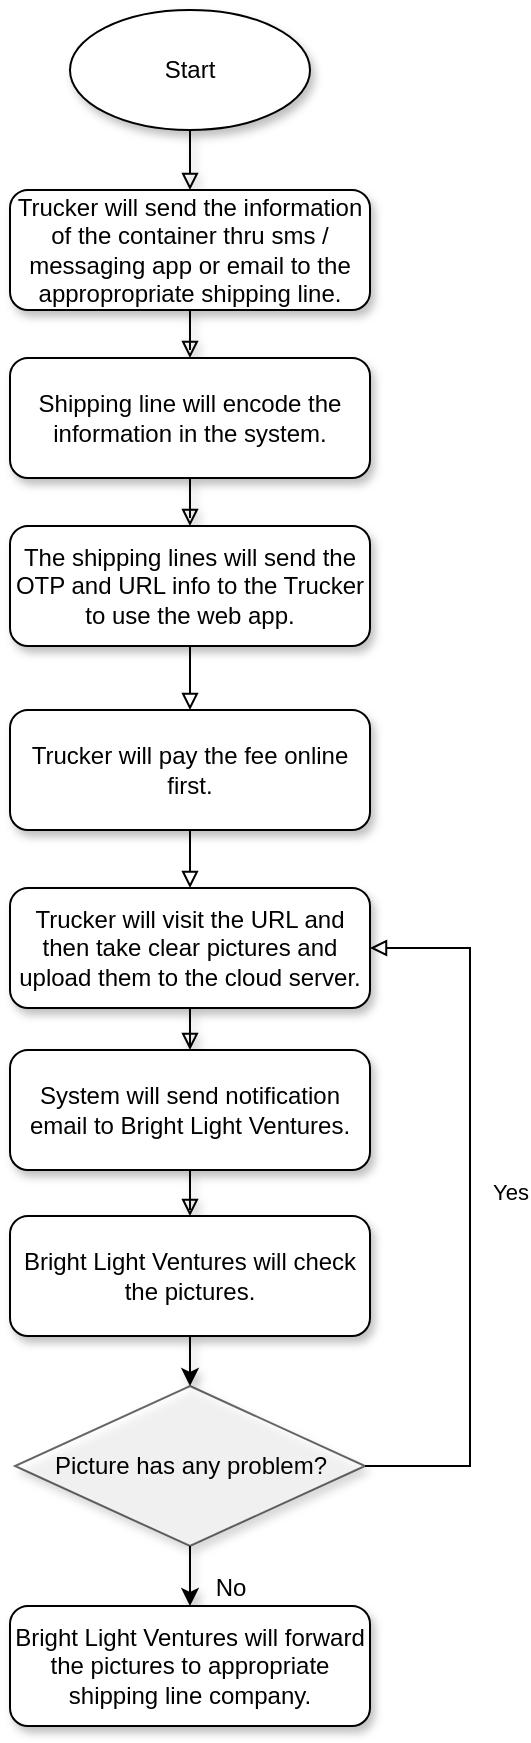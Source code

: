 <mxfile version="20.3.7" type="github">
  <diagram id="C5RBs43oDa-KdzZeNtuy" name="Page-1">
    <mxGraphModel dx="494" dy="467" grid="1" gridSize="10" guides="1" tooltips="1" connect="1" arrows="1" fold="1" page="1" pageScale="1" pageWidth="827" pageHeight="1169" math="0" shadow="0">
      <root>
        <mxCell id="WIyWlLk6GJQsqaUBKTNV-0" />
        <mxCell id="WIyWlLk6GJQsqaUBKTNV-1" parent="WIyWlLk6GJQsqaUBKTNV-0" />
        <mxCell id="rKMKvAkk2KBtUYU5qK6V-19" value="" style="edgeStyle=orthogonalEdgeStyle;rounded=0;orthogonalLoop=1;jettySize=auto;html=1;endArrow=block;endFill=0;shadow=1;" parent="WIyWlLk6GJQsqaUBKTNV-1" source="rKMKvAkk2KBtUYU5qK6V-14" target="rKMKvAkk2KBtUYU5qK6V-18" edge="1">
          <mxGeometry relative="1" as="geometry" />
        </mxCell>
        <mxCell id="rKMKvAkk2KBtUYU5qK6V-14" value="Start" style="ellipse;whiteSpace=wrap;html=1;shadow=1;" parent="WIyWlLk6GJQsqaUBKTNV-1" vertex="1">
          <mxGeometry x="160" y="60" width="120" height="60" as="geometry" />
        </mxCell>
        <mxCell id="rKMKvAkk2KBtUYU5qK6V-43" style="edgeStyle=orthogonalEdgeStyle;rounded=0;orthogonalLoop=1;jettySize=auto;html=1;entryX=0.5;entryY=0;entryDx=0;entryDy=0;endArrow=block;endFill=0;shadow=1;" parent="WIyWlLk6GJQsqaUBKTNV-1" source="rKMKvAkk2KBtUYU5qK6V-18" target="rKMKvAkk2KBtUYU5qK6V-42" edge="1">
          <mxGeometry relative="1" as="geometry" />
        </mxCell>
        <mxCell id="rKMKvAkk2KBtUYU5qK6V-18" value="Trucker will send the information of the container thru sms / messaging app or email to the appropropriate shipping line." style="whiteSpace=wrap;html=1;rounded=1;shadow=1;glass=0;sketch=0;" parent="WIyWlLk6GJQsqaUBKTNV-1" vertex="1">
          <mxGeometry x="130" y="150" width="180" height="60" as="geometry" />
        </mxCell>
        <mxCell id="rKMKvAkk2KBtUYU5qK6V-45" style="edgeStyle=orthogonalEdgeStyle;rounded=0;orthogonalLoop=1;jettySize=auto;html=1;entryX=0.5;entryY=0;entryDx=0;entryDy=0;endArrow=block;endFill=0;shadow=1;" parent="WIyWlLk6GJQsqaUBKTNV-1" source="rKMKvAkk2KBtUYU5qK6V-42" target="rKMKvAkk2KBtUYU5qK6V-44" edge="1">
          <mxGeometry relative="1" as="geometry" />
        </mxCell>
        <mxCell id="rKMKvAkk2KBtUYU5qK6V-42" value="Shipping line will encode the information in the system." style="whiteSpace=wrap;html=1;shadow=1;rounded=1;" parent="WIyWlLk6GJQsqaUBKTNV-1" vertex="1">
          <mxGeometry x="130" y="234" width="180" height="60" as="geometry" />
        </mxCell>
        <mxCell id="0WaQY0A1PO7oiTvwUsM_-3" style="edgeStyle=orthogonalEdgeStyle;rounded=0;orthogonalLoop=1;jettySize=auto;html=1;entryX=0.5;entryY=0;entryDx=0;entryDy=0;endArrow=block;endFill=0;" parent="WIyWlLk6GJQsqaUBKTNV-1" source="rKMKvAkk2KBtUYU5qK6V-44" target="0WaQY0A1PO7oiTvwUsM_-0" edge="1">
          <mxGeometry relative="1" as="geometry" />
        </mxCell>
        <mxCell id="rKMKvAkk2KBtUYU5qK6V-44" value="The shipping lines will send the OTP and URL info to the Trucker to use the web app." style="whiteSpace=wrap;html=1;shadow=1;rounded=1;" parent="WIyWlLk6GJQsqaUBKTNV-1" vertex="1">
          <mxGeometry x="130" y="318" width="180" height="60" as="geometry" />
        </mxCell>
        <mxCell id="rKMKvAkk2KBtUYU5qK6V-49" style="edgeStyle=orthogonalEdgeStyle;rounded=0;orthogonalLoop=1;jettySize=auto;html=1;entryX=0.5;entryY=0;entryDx=0;entryDy=0;shadow=1;endArrow=block;endFill=0;" parent="WIyWlLk6GJQsqaUBKTNV-1" source="rKMKvAkk2KBtUYU5qK6V-46" target="rKMKvAkk2KBtUYU5qK6V-48" edge="1">
          <mxGeometry relative="1" as="geometry" />
        </mxCell>
        <mxCell id="rKMKvAkk2KBtUYU5qK6V-46" value="Trucker will visit the URL and then take clear pictures and upload them to the cloud server." style="whiteSpace=wrap;html=1;shadow=1;rounded=1;" parent="WIyWlLk6GJQsqaUBKTNV-1" vertex="1">
          <mxGeometry x="130" y="499" width="180" height="60" as="geometry" />
        </mxCell>
        <mxCell id="rKMKvAkk2KBtUYU5qK6V-51" style="edgeStyle=orthogonalEdgeStyle;rounded=0;orthogonalLoop=1;jettySize=auto;html=1;entryX=0.5;entryY=0;entryDx=0;entryDy=0;shadow=1;endArrow=block;endFill=0;" parent="WIyWlLk6GJQsqaUBKTNV-1" source="rKMKvAkk2KBtUYU5qK6V-48" target="rKMKvAkk2KBtUYU5qK6V-50" edge="1">
          <mxGeometry relative="1" as="geometry" />
        </mxCell>
        <mxCell id="rKMKvAkk2KBtUYU5qK6V-48" value="System will send notification email to Bright Light Ventures." style="whiteSpace=wrap;html=1;shadow=1;rounded=1;" parent="WIyWlLk6GJQsqaUBKTNV-1" vertex="1">
          <mxGeometry x="130" y="580" width="180" height="60" as="geometry" />
        </mxCell>
        <mxCell id="-2Nd3-FrMw0_-XKqtEq4-1" style="edgeStyle=orthogonalEdgeStyle;rounded=0;orthogonalLoop=1;jettySize=auto;html=1;entryX=0.5;entryY=0;entryDx=0;entryDy=0;shadow=1;fontSize=12;startArrow=none;startFill=0;" parent="WIyWlLk6GJQsqaUBKTNV-1" source="rKMKvAkk2KBtUYU5qK6V-50" target="-2Nd3-FrMw0_-XKqtEq4-0" edge="1">
          <mxGeometry relative="1" as="geometry" />
        </mxCell>
        <mxCell id="rKMKvAkk2KBtUYU5qK6V-50" value="Bright Light Ventures will check the pictures." style="whiteSpace=wrap;html=1;shadow=1;rounded=1;" parent="WIyWlLk6GJQsqaUBKTNV-1" vertex="1">
          <mxGeometry x="130" y="663" width="180" height="60" as="geometry" />
        </mxCell>
        <mxCell id="-2Nd3-FrMw0_-XKqtEq4-3" style="edgeStyle=orthogonalEdgeStyle;rounded=0;orthogonalLoop=1;jettySize=auto;html=1;entryX=0.5;entryY=0;entryDx=0;entryDy=0;shadow=1;fontSize=12;startArrow=none;startFill=0;" parent="WIyWlLk6GJQsqaUBKTNV-1" source="-2Nd3-FrMw0_-XKqtEq4-0" target="-2Nd3-FrMw0_-XKqtEq4-2" edge="1">
          <mxGeometry relative="1" as="geometry" />
        </mxCell>
        <mxCell id="-2Nd3-FrMw0_-XKqtEq4-4" value="No" style="edgeLabel;html=1;align=center;verticalAlign=middle;resizable=0;points=[];fontSize=12;" parent="-2Nd3-FrMw0_-XKqtEq4-3" vertex="1" connectable="0">
          <mxGeometry x="-0.844" relative="1" as="geometry">
            <mxPoint x="20" y="17" as="offset" />
          </mxGeometry>
        </mxCell>
        <mxCell id="0WaQY0A1PO7oiTvwUsM_-5" style="edgeStyle=orthogonalEdgeStyle;rounded=0;orthogonalLoop=1;jettySize=auto;html=1;entryX=1;entryY=0.5;entryDx=0;entryDy=0;endArrow=block;endFill=0;" parent="WIyWlLk6GJQsqaUBKTNV-1" source="-2Nd3-FrMw0_-XKqtEq4-0" target="rKMKvAkk2KBtUYU5qK6V-46" edge="1">
          <mxGeometry relative="1" as="geometry">
            <Array as="points">
              <mxPoint x="360" y="788" />
              <mxPoint x="360" y="529" />
            </Array>
          </mxGeometry>
        </mxCell>
        <mxCell id="0WaQY0A1PO7oiTvwUsM_-6" value="Yes" style="edgeLabel;html=1;align=center;verticalAlign=middle;resizable=0;points=[];" parent="0WaQY0A1PO7oiTvwUsM_-5" vertex="1" connectable="0">
          <mxGeometry x="-0.175" relative="1" as="geometry">
            <mxPoint x="20" y="-41" as="offset" />
          </mxGeometry>
        </mxCell>
        <mxCell id="-2Nd3-FrMw0_-XKqtEq4-0" value="Picture has any problem?" style="rhombus;whiteSpace=wrap;html=1;shadow=1;glass=1;fillStyle=auto;fontSize=12;opacity=60;rounded=0;" parent="WIyWlLk6GJQsqaUBKTNV-1" vertex="1">
          <mxGeometry x="132.5" y="748" width="175" height="80" as="geometry" />
        </mxCell>
        <mxCell id="-2Nd3-FrMw0_-XKqtEq4-2" value="Bright Light Ventures will forward the pictures to appropriate shipping line company." style="whiteSpace=wrap;html=1;shadow=1;rounded=1;" parent="WIyWlLk6GJQsqaUBKTNV-1" vertex="1">
          <mxGeometry x="130" y="858" width="180" height="60" as="geometry" />
        </mxCell>
        <mxCell id="0WaQY0A1PO7oiTvwUsM_-4" style="edgeStyle=orthogonalEdgeStyle;rounded=0;orthogonalLoop=1;jettySize=auto;html=1;entryX=0.5;entryY=0;entryDx=0;entryDy=0;endArrow=block;endFill=0;" parent="WIyWlLk6GJQsqaUBKTNV-1" source="0WaQY0A1PO7oiTvwUsM_-0" target="rKMKvAkk2KBtUYU5qK6V-46" edge="1">
          <mxGeometry relative="1" as="geometry" />
        </mxCell>
        <mxCell id="0WaQY0A1PO7oiTvwUsM_-0" value="Trucker will pay the fee online first." style="whiteSpace=wrap;html=1;shadow=1;rounded=1;" parent="WIyWlLk6GJQsqaUBKTNV-1" vertex="1">
          <mxGeometry x="130" y="410" width="180" height="60" as="geometry" />
        </mxCell>
      </root>
    </mxGraphModel>
  </diagram>
</mxfile>
